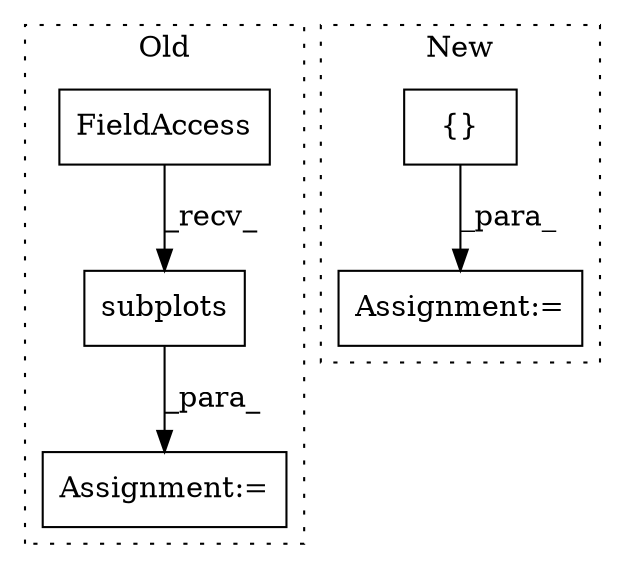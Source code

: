 digraph G {
subgraph cluster0 {
1 [label="subplots" a="32" s="5995,6051" l="14,1" shape="box"];
3 [label="FieldAccess" a="22" s="5977" l="17" shape="box"];
4 [label="Assignment:=" a="7" s="5975" l="2" shape="box"];
label = "Old";
style="dotted";
}
subgraph cluster1 {
2 [label="{}" a="4" s="6049,6053" l="1,1" shape="box"];
5 [label="Assignment:=" a="7" s="6021" l="2" shape="box"];
label = "New";
style="dotted";
}
1 -> 4 [label="_para_"];
2 -> 5 [label="_para_"];
3 -> 1 [label="_recv_"];
}